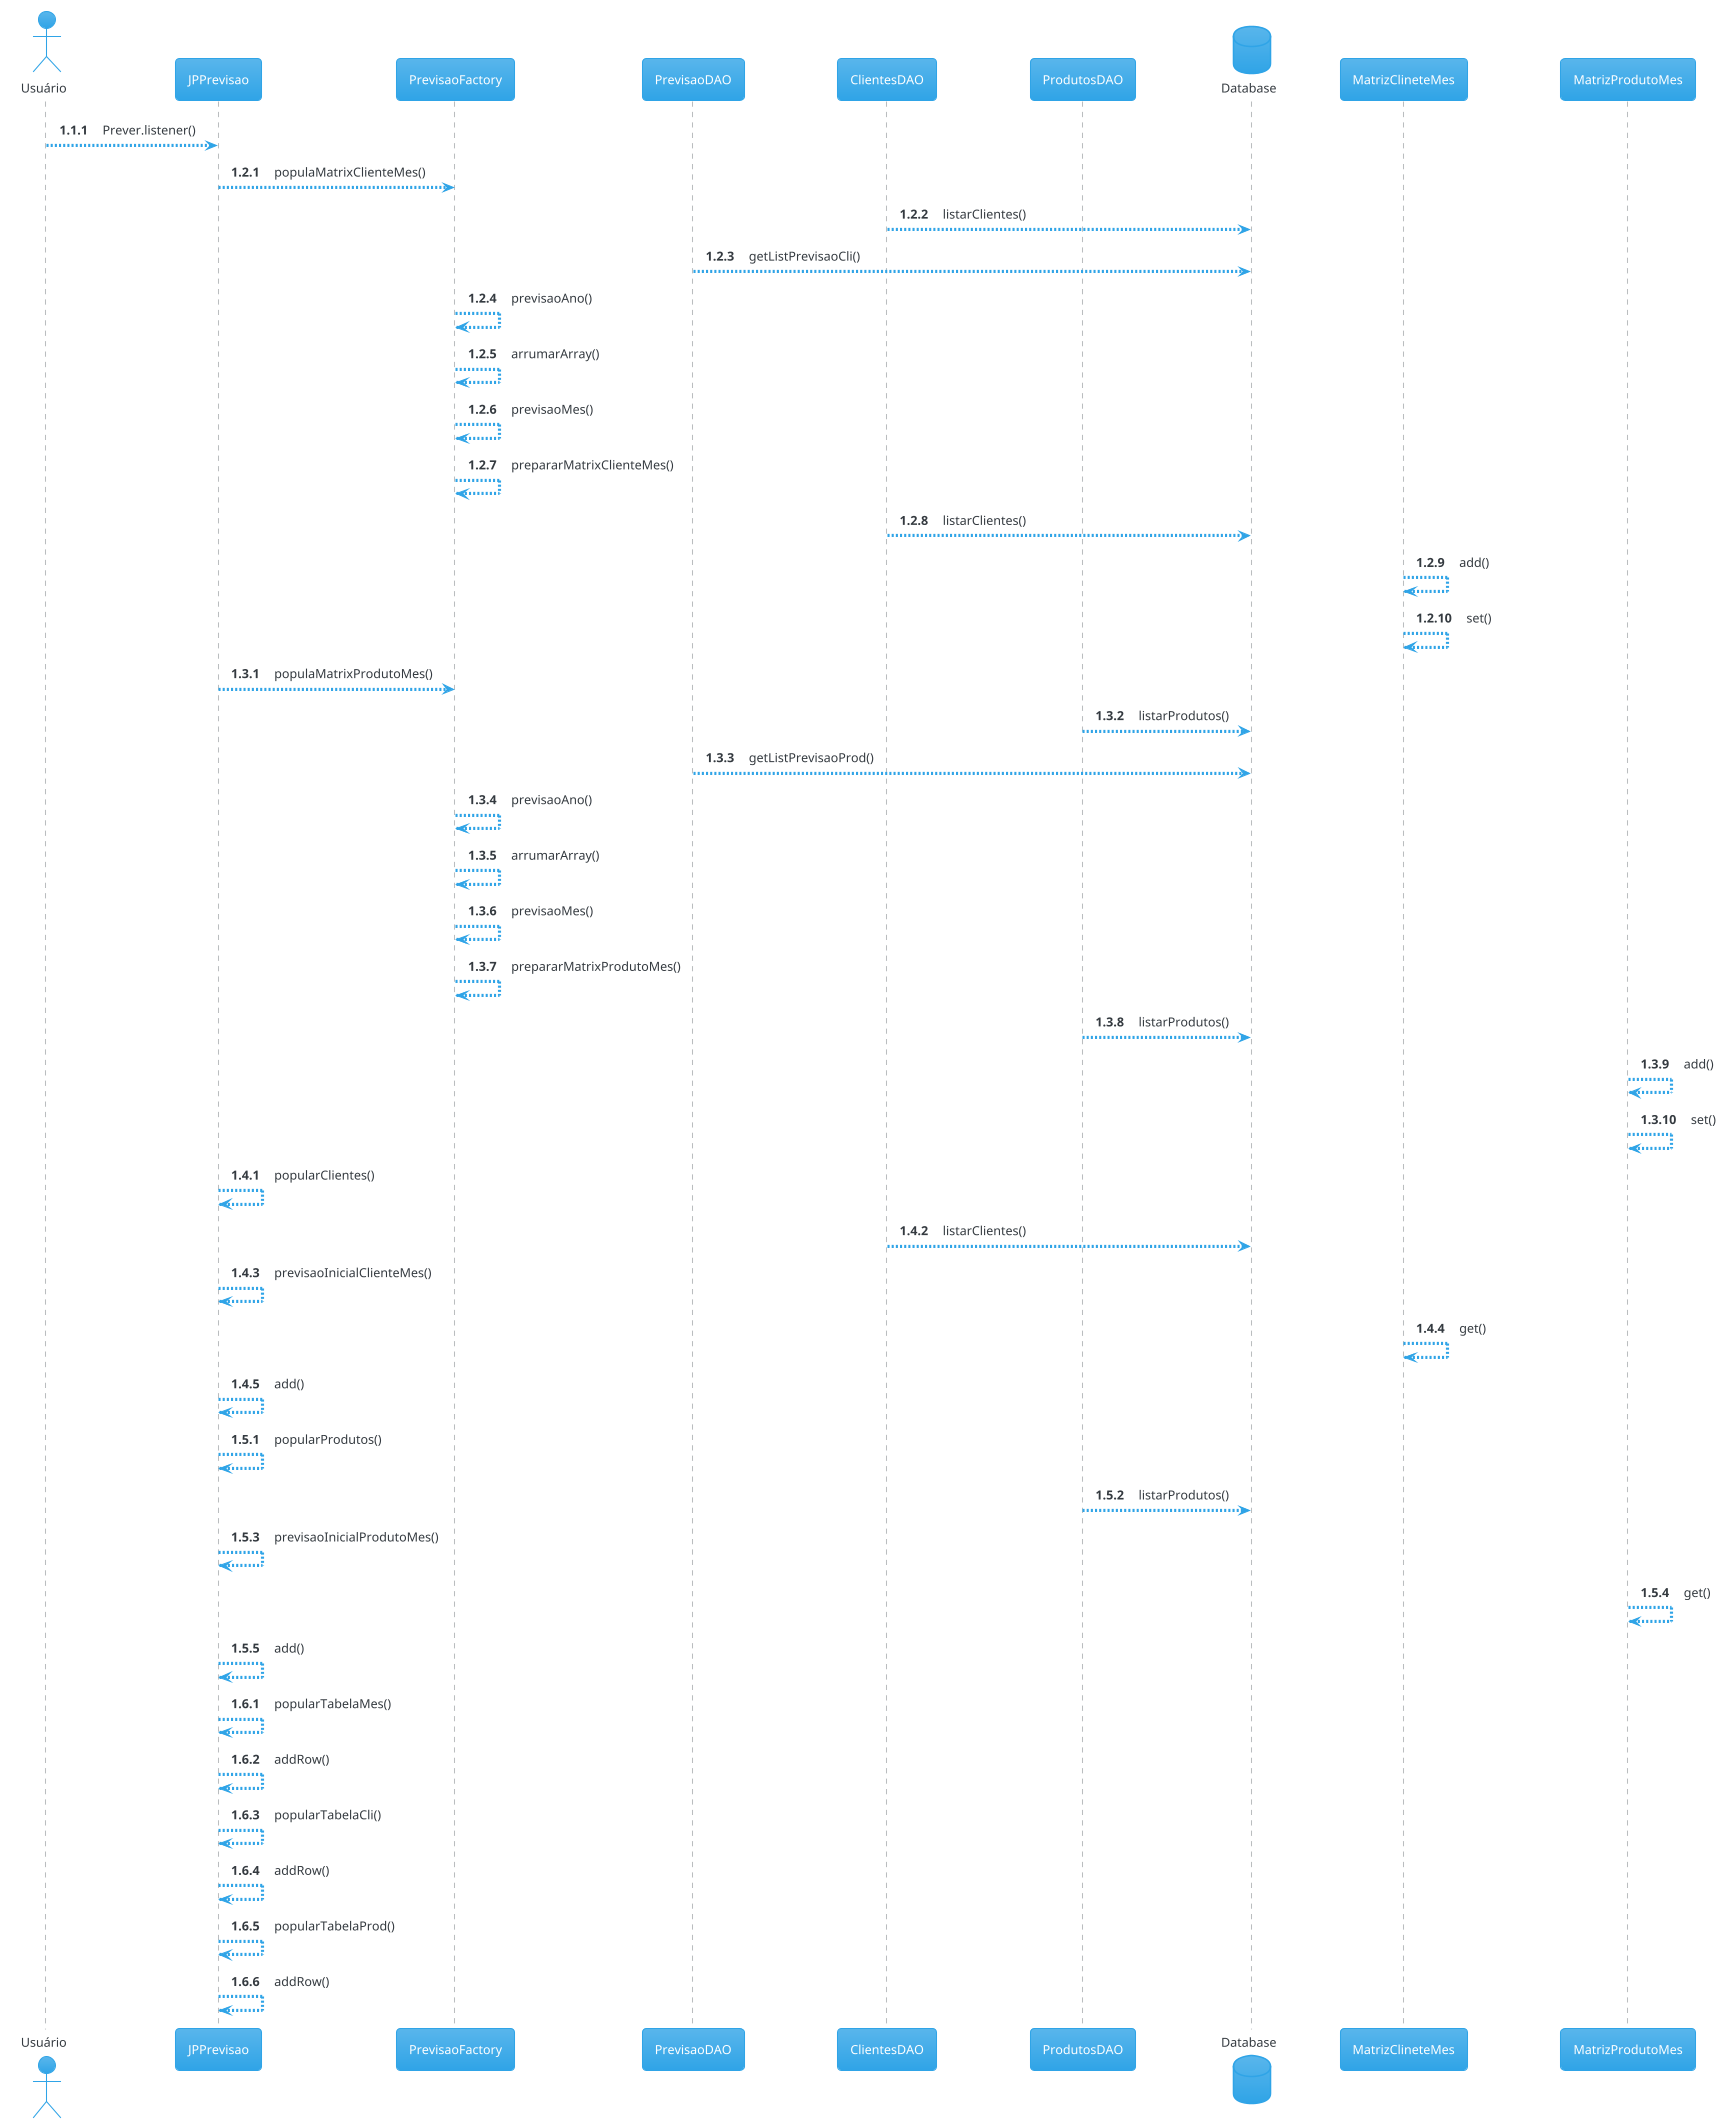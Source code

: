@startuml
!theme cerulean
skinparam responseMessageBelowArrow true

actor       Usuário 
participant JPPrevisao
participant PrevisaoFactory
participant PrevisaoDAO
participant ClientesDAO
participant ProdutosDAO
database    Database
participant MatrizClineteMes
participant MatrizProdutoMes

autonumber 1.1.1
Usuário --> JPPrevisao: Prever.listener()

autonumber 1.2.1
JPPrevisao--> PrevisaoFactory: populaMatrixClienteMes()
ClientesDAO--> Database: listarClientes()
PrevisaoDAO--> Database: getListPrevisaoCli()
PrevisaoFactory--> PrevisaoFactory: previsaoAno()
PrevisaoFactory--> PrevisaoFactory: arrumarArray()
PrevisaoFactory--> PrevisaoFactory: previsaoMes()
PrevisaoFactory--> PrevisaoFactory: prepararMatrixClienteMes()
ClientesDAO--> Database: listarClientes()
MatrizClineteMes--> MatrizClineteMes: add()
MatrizClineteMes--> MatrizClineteMes: set()

autonumber 1.3.1
JPPrevisao--> PrevisaoFactory: populaMatrixProdutoMes()
ProdutosDAO--> Database: listarProdutos()
PrevisaoDAO--> Database: getListPrevisaoProd()
PrevisaoFactory--> PrevisaoFactory: previsaoAno()
PrevisaoFactory--> PrevisaoFactory: arrumarArray()
PrevisaoFactory--> PrevisaoFactory: previsaoMes()
PrevisaoFactory--> PrevisaoFactory: prepararMatrixProdutoMes()
ProdutosDAO--> Database: listarProdutos()
MatrizProdutoMes--> MatrizProdutoMes: add()
MatrizProdutoMes--> MatrizProdutoMes: set()

autonumber 1.4.1
JPPrevisao--> JPPrevisao: popularClientes()
ClientesDAO--> Database: listarClientes()
JPPrevisao--> JPPrevisao: previsaoInicialClienteMes()
MatrizClineteMes--> MatrizClineteMes: get()
JPPrevisao--> JPPrevisao: add()

autonumber 1.5.1
JPPrevisao--> JPPrevisao: popularProdutos()
ProdutosDAO--> Database: listarProdutos()
JPPrevisao--> JPPrevisao: previsaoInicialProdutoMes()
MatrizProdutoMes--> MatrizProdutoMes: get()
JPPrevisao--> JPPrevisao: add()

autonumber 1.6.1
JPPrevisao--> JPPrevisao: popularTabelaMes()
JPPrevisao--> JPPrevisao: addRow()
JPPrevisao--> JPPrevisao: popularTabelaCli()
JPPrevisao--> JPPrevisao: addRow()
JPPrevisao--> JPPrevisao: popularTabelaProd()
JPPrevisao--> JPPrevisao: addRow()
@enduml